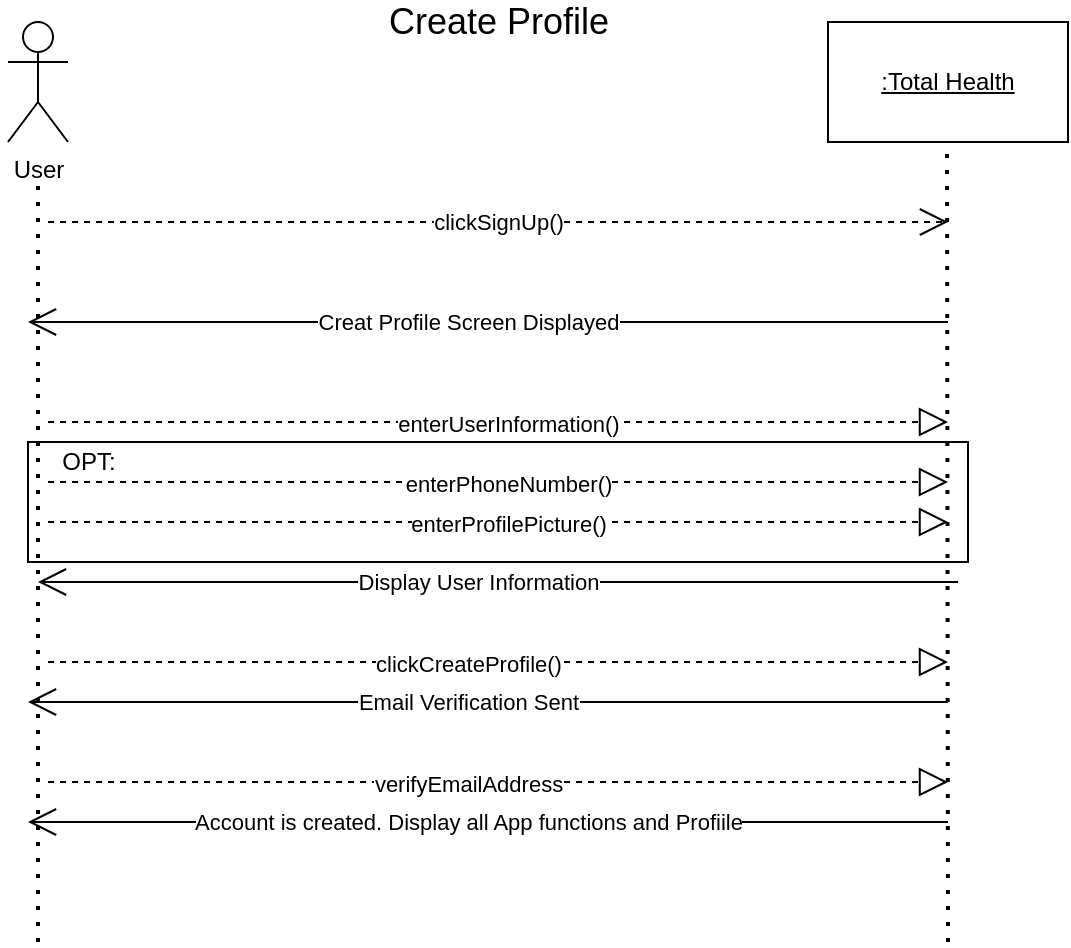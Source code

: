 <mxfile version="16.0.0" type="github">
  <diagram id="kgpKYQtTHZ0yAKxKKP6v" name="Page-1">
    <mxGraphModel dx="2062" dy="1122" grid="1" gridSize="10" guides="1" tooltips="1" connect="1" arrows="1" fold="1" page="1" pageScale="1" pageWidth="850" pageHeight="1100" math="0" shadow="0">
      <root>
        <mxCell id="0" />
        <mxCell id="1" parent="0" />
        <mxCell id="rPIlinJ4xnBaqFL12Ue9-1" value="" style="rounded=0;whiteSpace=wrap;html=1;fillColor=none;" vertex="1" parent="1">
          <mxGeometry x="200" y="350" width="470" height="60" as="geometry" />
        </mxCell>
        <mxCell id="08azM6T8zazllw8TsYK6-1" value="User" style="shape=umlActor;verticalLabelPosition=bottom;verticalAlign=top;html=1;outlineConnect=0;" parent="1" vertex="1">
          <mxGeometry x="190" y="140" width="30" height="60" as="geometry" />
        </mxCell>
        <mxCell id="08azM6T8zazllw8TsYK6-4" value="" style="endArrow=none;dashed=1;html=1;dashPattern=1 3;strokeWidth=2;rounded=0;" parent="1" edge="1">
          <mxGeometry width="50" height="50" relative="1" as="geometry">
            <mxPoint x="205" y="600" as="sourcePoint" />
            <mxPoint x="205" y="220" as="targetPoint" />
          </mxGeometry>
        </mxCell>
        <mxCell id="08azM6T8zazllw8TsYK6-5" value="&lt;u&gt;:Total Health&lt;/u&gt;" style="rounded=0;whiteSpace=wrap;html=1;" parent="1" vertex="1">
          <mxGeometry x="600" y="140" width="120" height="60" as="geometry" />
        </mxCell>
        <mxCell id="08azM6T8zazllw8TsYK6-6" value="" style="endArrow=none;dashed=1;html=1;dashPattern=1 3;strokeWidth=2;rounded=0;" parent="1" edge="1">
          <mxGeometry width="50" height="50" relative="1" as="geometry">
            <mxPoint x="660" y="600" as="sourcePoint" />
            <mxPoint x="659.5" y="200" as="targetPoint" />
          </mxGeometry>
        </mxCell>
        <mxCell id="08azM6T8zazllw8TsYK6-9" value="clickSignUp()" style="endArrow=open;endSize=12;dashed=1;html=1;rounded=0;" parent="1" edge="1">
          <mxGeometry width="160" relative="1" as="geometry">
            <mxPoint x="210" y="240" as="sourcePoint" />
            <mxPoint x="660" y="240" as="targetPoint" />
          </mxGeometry>
        </mxCell>
        <mxCell id="08azM6T8zazllw8TsYK6-10" value="" style="endArrow=open;endFill=1;endSize=12;html=1;rounded=0;" parent="1" edge="1">
          <mxGeometry width="160" relative="1" as="geometry">
            <mxPoint x="660" y="290" as="sourcePoint" />
            <mxPoint x="200" y="290" as="targetPoint" />
          </mxGeometry>
        </mxCell>
        <mxCell id="08azM6T8zazllw8TsYK6-11" value="Creat Profile Screen Displayed" style="edgeLabel;html=1;align=center;verticalAlign=middle;resizable=0;points=[];" parent="08azM6T8zazllw8TsYK6-10" vertex="1" connectable="0">
          <mxGeometry x="0.13" relative="1" as="geometry">
            <mxPoint x="20" as="offset" />
          </mxGeometry>
        </mxCell>
        <mxCell id="08azM6T8zazllw8TsYK6-12" value="" style="endArrow=block;dashed=1;endFill=0;endSize=12;html=1;rounded=0;" parent="1" edge="1">
          <mxGeometry width="160" relative="1" as="geometry">
            <mxPoint x="210" y="340" as="sourcePoint" />
            <mxPoint x="660" y="340" as="targetPoint" />
            <Array as="points" />
          </mxGeometry>
        </mxCell>
        <mxCell id="08azM6T8zazllw8TsYK6-13" value="enterUserInformation()" style="edgeLabel;html=1;align=center;verticalAlign=middle;resizable=0;points=[];" parent="08azM6T8zazllw8TsYK6-12" vertex="1" connectable="0">
          <mxGeometry x="0.102" y="-1" relative="1" as="geometry">
            <mxPoint x="-18" as="offset" />
          </mxGeometry>
        </mxCell>
        <mxCell id="08azM6T8zazllw8TsYK6-14" value="" style="endArrow=open;endFill=1;endSize=12;html=1;rounded=0;" parent="1" edge="1">
          <mxGeometry width="160" relative="1" as="geometry">
            <mxPoint x="665" y="420" as="sourcePoint" />
            <mxPoint x="205" y="420" as="targetPoint" />
          </mxGeometry>
        </mxCell>
        <mxCell id="08azM6T8zazllw8TsYK6-15" value="Display User Information" style="edgeLabel;html=1;align=center;verticalAlign=middle;resizable=0;points=[];" parent="08azM6T8zazllw8TsYK6-14" vertex="1" connectable="0">
          <mxGeometry x="0.13" relative="1" as="geometry">
            <mxPoint x="20" as="offset" />
          </mxGeometry>
        </mxCell>
        <mxCell id="08azM6T8zazllw8TsYK6-17" value="" style="endArrow=block;dashed=1;endFill=0;endSize=12;html=1;rounded=0;" parent="1" edge="1">
          <mxGeometry width="160" relative="1" as="geometry">
            <mxPoint x="210" y="460" as="sourcePoint" />
            <mxPoint x="660" y="460" as="targetPoint" />
            <Array as="points" />
          </mxGeometry>
        </mxCell>
        <mxCell id="08azM6T8zazllw8TsYK6-18" value="clickCreateProfile()" style="edgeLabel;html=1;align=center;verticalAlign=middle;resizable=0;points=[];" parent="08azM6T8zazllw8TsYK6-17" vertex="1" connectable="0">
          <mxGeometry x="0.102" y="-1" relative="1" as="geometry">
            <mxPoint x="-38" as="offset" />
          </mxGeometry>
        </mxCell>
        <mxCell id="08azM6T8zazllw8TsYK6-19" value="" style="endArrow=open;endFill=1;endSize=12;html=1;rounded=0;" parent="1" edge="1">
          <mxGeometry width="160" relative="1" as="geometry">
            <mxPoint x="660" y="540" as="sourcePoint" />
            <mxPoint x="200" y="540" as="targetPoint" />
          </mxGeometry>
        </mxCell>
        <mxCell id="08azM6T8zazllw8TsYK6-20" value="Account is created. Display all App functions and Profiile" style="edgeLabel;html=1;align=center;verticalAlign=middle;resizable=0;points=[];" parent="08azM6T8zazllw8TsYK6-19" vertex="1" connectable="0">
          <mxGeometry x="0.13" relative="1" as="geometry">
            <mxPoint x="20" as="offset" />
          </mxGeometry>
        </mxCell>
        <mxCell id="rPIlinJ4xnBaqFL12Ue9-4" value="OPT:" style="text;html=1;resizable=0;autosize=1;align=center;verticalAlign=middle;points=[];fillColor=none;strokeColor=none;rounded=0;" vertex="1" parent="1">
          <mxGeometry x="210" y="350" width="40" height="20" as="geometry" />
        </mxCell>
        <mxCell id="rPIlinJ4xnBaqFL12Ue9-7" value="" style="endArrow=block;dashed=1;endFill=0;endSize=12;html=1;rounded=0;" edge="1" parent="1">
          <mxGeometry width="160" relative="1" as="geometry">
            <mxPoint x="210" y="370" as="sourcePoint" />
            <mxPoint x="660" y="370" as="targetPoint" />
            <Array as="points" />
          </mxGeometry>
        </mxCell>
        <mxCell id="rPIlinJ4xnBaqFL12Ue9-8" value="enterPhoneNumber()" style="edgeLabel;html=1;align=center;verticalAlign=middle;resizable=0;points=[];" vertex="1" connectable="0" parent="rPIlinJ4xnBaqFL12Ue9-7">
          <mxGeometry x="0.102" y="-1" relative="1" as="geometry">
            <mxPoint x="-18" as="offset" />
          </mxGeometry>
        </mxCell>
        <mxCell id="rPIlinJ4xnBaqFL12Ue9-9" value="" style="endArrow=block;dashed=1;endFill=0;endSize=12;html=1;rounded=0;" edge="1" parent="1">
          <mxGeometry width="160" relative="1" as="geometry">
            <mxPoint x="210" y="390" as="sourcePoint" />
            <mxPoint x="660" y="390" as="targetPoint" />
            <Array as="points" />
          </mxGeometry>
        </mxCell>
        <mxCell id="rPIlinJ4xnBaqFL12Ue9-10" value="enterProfilePicture()" style="edgeLabel;html=1;align=center;verticalAlign=middle;resizable=0;points=[];" vertex="1" connectable="0" parent="rPIlinJ4xnBaqFL12Ue9-9">
          <mxGeometry x="0.102" y="-1" relative="1" as="geometry">
            <mxPoint x="-18" as="offset" />
          </mxGeometry>
        </mxCell>
        <mxCell id="rPIlinJ4xnBaqFL12Ue9-11" value="" style="endArrow=open;endFill=1;endSize=12;html=1;rounded=0;" edge="1" parent="1">
          <mxGeometry width="160" relative="1" as="geometry">
            <mxPoint x="660" y="480" as="sourcePoint" />
            <mxPoint x="200" y="480" as="targetPoint" />
          </mxGeometry>
        </mxCell>
        <mxCell id="rPIlinJ4xnBaqFL12Ue9-12" value="Email Verification Sent" style="edgeLabel;html=1;align=center;verticalAlign=middle;resizable=0;points=[];" vertex="1" connectable="0" parent="rPIlinJ4xnBaqFL12Ue9-11">
          <mxGeometry x="0.13" relative="1" as="geometry">
            <mxPoint x="20" as="offset" />
          </mxGeometry>
        </mxCell>
        <mxCell id="rPIlinJ4xnBaqFL12Ue9-13" value="" style="endArrow=block;dashed=1;endFill=0;endSize=12;html=1;rounded=0;" edge="1" parent="1">
          <mxGeometry width="160" relative="1" as="geometry">
            <mxPoint x="210" y="520" as="sourcePoint" />
            <mxPoint x="660" y="520" as="targetPoint" />
            <Array as="points" />
          </mxGeometry>
        </mxCell>
        <mxCell id="rPIlinJ4xnBaqFL12Ue9-14" value="verifyEmailAddress" style="edgeLabel;html=1;align=center;verticalAlign=middle;resizable=0;points=[];" vertex="1" connectable="0" parent="rPIlinJ4xnBaqFL12Ue9-13">
          <mxGeometry x="0.102" y="-1" relative="1" as="geometry">
            <mxPoint x="-38" as="offset" />
          </mxGeometry>
        </mxCell>
        <mxCell id="rPIlinJ4xnBaqFL12Ue9-15" value="&lt;font style=&quot;font-size: 18px&quot;&gt;Create Profile&lt;/font&gt;" style="text;html=1;resizable=0;autosize=1;align=center;verticalAlign=middle;points=[];fillColor=none;strokeColor=none;rounded=0;" vertex="1" parent="1">
          <mxGeometry x="370" y="130" width="130" height="20" as="geometry" />
        </mxCell>
      </root>
    </mxGraphModel>
  </diagram>
</mxfile>
